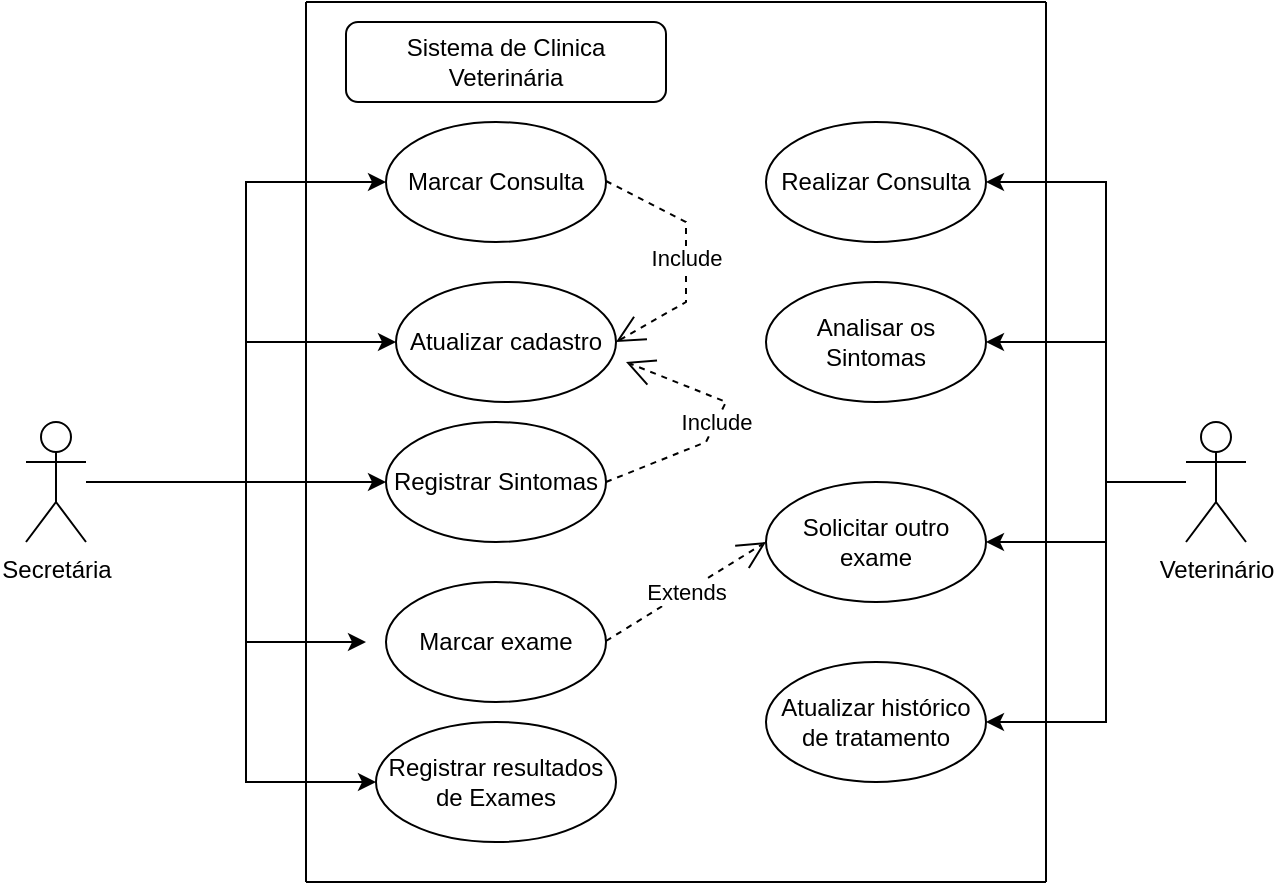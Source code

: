 <mxfile version="24.2.0" type="github">
  <diagram name="Página-1" id="ihW6gbmQV1wjjzIfWGDt">
    <mxGraphModel dx="833" dy="451" grid="1" gridSize="10" guides="1" tooltips="1" connect="1" arrows="1" fold="1" page="1" pageScale="1" pageWidth="827" pageHeight="1169" math="0" shadow="0">
      <root>
        <mxCell id="0" />
        <mxCell id="1" parent="0" />
        <mxCell id="XbyoVAvtVjQKdKrexZeH-23" style="edgeStyle=orthogonalEdgeStyle;rounded=0;orthogonalLoop=1;jettySize=auto;html=1;entryX=0;entryY=0.5;entryDx=0;entryDy=0;" edge="1" parent="1" target="XbyoVAvtVjQKdKrexZeH-8">
          <mxGeometry relative="1" as="geometry">
            <mxPoint x="130" y="270" as="sourcePoint" />
            <Array as="points">
              <mxPoint x="160" y="270" />
              <mxPoint x="210" y="270" />
              <mxPoint x="210" y="120" />
            </Array>
          </mxGeometry>
        </mxCell>
        <mxCell id="XbyoVAvtVjQKdKrexZeH-29" style="edgeStyle=orthogonalEdgeStyle;rounded=0;orthogonalLoop=1;jettySize=auto;html=1;" edge="1" parent="1" target="XbyoVAvtVjQKdKrexZeH-15">
          <mxGeometry relative="1" as="geometry">
            <mxPoint x="160" y="270" as="sourcePoint" />
            <Array as="points">
              <mxPoint x="210" y="270" />
              <mxPoint x="210" y="200" />
            </Array>
          </mxGeometry>
        </mxCell>
        <mxCell id="XbyoVAvtVjQKdKrexZeH-30" style="edgeStyle=orthogonalEdgeStyle;rounded=0;orthogonalLoop=1;jettySize=auto;html=1;entryX=0;entryY=0.5;entryDx=0;entryDy=0;" edge="1" parent="1" target="XbyoVAvtVjQKdKrexZeH-12">
          <mxGeometry relative="1" as="geometry">
            <mxPoint x="150" y="270" as="sourcePoint" />
            <Array as="points">
              <mxPoint x="190" y="270" />
              <mxPoint x="190" y="270" />
            </Array>
          </mxGeometry>
        </mxCell>
        <mxCell id="XbyoVAvtVjQKdKrexZeH-31" style="edgeStyle=orthogonalEdgeStyle;rounded=0;orthogonalLoop=1;jettySize=auto;html=1;entryX=0;entryY=0.5;entryDx=0;entryDy=0;" edge="1" parent="1">
          <mxGeometry relative="1" as="geometry">
            <mxPoint x="140" y="270" as="sourcePoint" />
            <mxPoint x="270" y="350" as="targetPoint" />
            <Array as="points">
              <mxPoint x="150" y="270" />
              <mxPoint x="210" y="270" />
              <mxPoint x="210" y="350" />
            </Array>
          </mxGeometry>
        </mxCell>
        <mxCell id="XbyoVAvtVjQKdKrexZeH-32" style="edgeStyle=orthogonalEdgeStyle;rounded=0;orthogonalLoop=1;jettySize=auto;html=1;entryX=0;entryY=0.5;entryDx=0;entryDy=0;" edge="1" parent="1" target="XbyoVAvtVjQKdKrexZeH-16">
          <mxGeometry relative="1" as="geometry">
            <mxPoint x="140" y="270" as="sourcePoint" />
            <Array as="points">
              <mxPoint x="210" y="270" />
              <mxPoint x="210" y="420" />
            </Array>
          </mxGeometry>
        </mxCell>
        <mxCell id="XbyoVAvtVjQKdKrexZeH-1" value="Secretária" style="shape=umlActor;verticalLabelPosition=bottom;verticalAlign=top;html=1;outlineConnect=0;" vertex="1" parent="1">
          <mxGeometry x="100" y="240" width="30" height="60" as="geometry" />
        </mxCell>
        <mxCell id="XbyoVAvtVjQKdKrexZeH-34" style="edgeStyle=orthogonalEdgeStyle;rounded=0;orthogonalLoop=1;jettySize=auto;html=1;entryX=1;entryY=0.5;entryDx=0;entryDy=0;" edge="1" parent="1" source="XbyoVAvtVjQKdKrexZeH-2" target="XbyoVAvtVjQKdKrexZeH-10">
          <mxGeometry relative="1" as="geometry">
            <Array as="points">
              <mxPoint x="640" y="270" />
              <mxPoint x="640" y="120" />
            </Array>
          </mxGeometry>
        </mxCell>
        <mxCell id="XbyoVAvtVjQKdKrexZeH-35" style="edgeStyle=orthogonalEdgeStyle;rounded=0;orthogonalLoop=1;jettySize=auto;html=1;entryX=1;entryY=0.5;entryDx=0;entryDy=0;" edge="1" parent="1" source="XbyoVAvtVjQKdKrexZeH-2" target="XbyoVAvtVjQKdKrexZeH-17">
          <mxGeometry relative="1" as="geometry">
            <Array as="points">
              <mxPoint x="640" y="270" />
              <mxPoint x="640" y="200" />
            </Array>
          </mxGeometry>
        </mxCell>
        <mxCell id="XbyoVAvtVjQKdKrexZeH-36" style="edgeStyle=orthogonalEdgeStyle;rounded=0;orthogonalLoop=1;jettySize=auto;html=1;entryX=1;entryY=0.5;entryDx=0;entryDy=0;" edge="1" parent="1" source="XbyoVAvtVjQKdKrexZeH-2" target="XbyoVAvtVjQKdKrexZeH-19">
          <mxGeometry relative="1" as="geometry">
            <Array as="points">
              <mxPoint x="640" y="270" />
              <mxPoint x="640" y="300" />
            </Array>
          </mxGeometry>
        </mxCell>
        <mxCell id="XbyoVAvtVjQKdKrexZeH-37" style="edgeStyle=orthogonalEdgeStyle;rounded=0;orthogonalLoop=1;jettySize=auto;html=1;entryX=1;entryY=0.5;entryDx=0;entryDy=0;" edge="1" parent="1" source="XbyoVAvtVjQKdKrexZeH-2" target="XbyoVAvtVjQKdKrexZeH-20">
          <mxGeometry relative="1" as="geometry">
            <Array as="points">
              <mxPoint x="640" y="270" />
              <mxPoint x="640" y="390" />
            </Array>
          </mxGeometry>
        </mxCell>
        <mxCell id="XbyoVAvtVjQKdKrexZeH-2" value="Veterinário" style="shape=umlActor;verticalLabelPosition=bottom;verticalAlign=top;html=1;outlineConnect=0;" vertex="1" parent="1">
          <mxGeometry x="680" y="240" width="30" height="60" as="geometry" />
        </mxCell>
        <mxCell id="XbyoVAvtVjQKdKrexZeH-8" value="Marcar Consulta" style="ellipse;whiteSpace=wrap;html=1;" vertex="1" parent="1">
          <mxGeometry x="280" y="90" width="110" height="60" as="geometry" />
        </mxCell>
        <mxCell id="XbyoVAvtVjQKdKrexZeH-10" value="Realizar Consulta" style="ellipse;whiteSpace=wrap;html=1;" vertex="1" parent="1">
          <mxGeometry x="470" y="90" width="110" height="60" as="geometry" />
        </mxCell>
        <mxCell id="XbyoVAvtVjQKdKrexZeH-12" value="Registrar Sintomas" style="ellipse;whiteSpace=wrap;html=1;" vertex="1" parent="1">
          <mxGeometry x="280" y="240" width="110" height="60" as="geometry" />
        </mxCell>
        <mxCell id="XbyoVAvtVjQKdKrexZeH-13" value="Marcar exame" style="ellipse;whiteSpace=wrap;html=1;" vertex="1" parent="1">
          <mxGeometry x="280" y="320" width="110" height="60" as="geometry" />
        </mxCell>
        <mxCell id="XbyoVAvtVjQKdKrexZeH-15" value="Atualizar cadastro" style="ellipse;whiteSpace=wrap;html=1;" vertex="1" parent="1">
          <mxGeometry x="285" y="170" width="110" height="60" as="geometry" />
        </mxCell>
        <mxCell id="XbyoVAvtVjQKdKrexZeH-16" value="Registrar resultados de Exames" style="ellipse;whiteSpace=wrap;html=1;" vertex="1" parent="1">
          <mxGeometry x="275" y="390" width="120" height="60" as="geometry" />
        </mxCell>
        <mxCell id="XbyoVAvtVjQKdKrexZeH-17" value="Analisar os Sintomas" style="ellipse;whiteSpace=wrap;html=1;" vertex="1" parent="1">
          <mxGeometry x="470" y="170" width="110" height="60" as="geometry" />
        </mxCell>
        <mxCell id="XbyoVAvtVjQKdKrexZeH-19" value="Solicitar outro exame" style="ellipse;whiteSpace=wrap;html=1;" vertex="1" parent="1">
          <mxGeometry x="470" y="270" width="110" height="60" as="geometry" />
        </mxCell>
        <mxCell id="XbyoVAvtVjQKdKrexZeH-20" value="Atualizar histórico de tratamento" style="ellipse;whiteSpace=wrap;html=1;" vertex="1" parent="1">
          <mxGeometry x="470" y="360" width="110" height="60" as="geometry" />
        </mxCell>
        <mxCell id="XbyoVAvtVjQKdKrexZeH-25" value="" style="endArrow=none;html=1;rounded=0;" edge="1" parent="1">
          <mxGeometry width="50" height="50" relative="1" as="geometry">
            <mxPoint x="240" y="470" as="sourcePoint" />
            <mxPoint x="240" y="30" as="targetPoint" />
          </mxGeometry>
        </mxCell>
        <mxCell id="XbyoVAvtVjQKdKrexZeH-26" value="" style="endArrow=none;html=1;rounded=0;" edge="1" parent="1">
          <mxGeometry width="50" height="50" relative="1" as="geometry">
            <mxPoint x="610" y="470" as="sourcePoint" />
            <mxPoint x="610" y="30" as="targetPoint" />
          </mxGeometry>
        </mxCell>
        <mxCell id="XbyoVAvtVjQKdKrexZeH-27" value="" style="endArrow=none;html=1;rounded=0;" edge="1" parent="1">
          <mxGeometry width="50" height="50" relative="1" as="geometry">
            <mxPoint x="610" y="470" as="sourcePoint" />
            <mxPoint x="240" y="470" as="targetPoint" />
          </mxGeometry>
        </mxCell>
        <mxCell id="XbyoVAvtVjQKdKrexZeH-28" value="" style="endArrow=none;html=1;rounded=0;" edge="1" parent="1">
          <mxGeometry width="50" height="50" relative="1" as="geometry">
            <mxPoint x="610" y="30" as="sourcePoint" />
            <mxPoint x="240" y="30" as="targetPoint" />
          </mxGeometry>
        </mxCell>
        <mxCell id="XbyoVAvtVjQKdKrexZeH-39" value="Sistema de Clinica Veterinária" style="rounded=1;whiteSpace=wrap;html=1;" vertex="1" parent="1">
          <mxGeometry x="260" y="40" width="160" height="40" as="geometry" />
        </mxCell>
        <mxCell id="XbyoVAvtVjQKdKrexZeH-40" value="Include" style="endArrow=open;endSize=12;dashed=1;html=1;rounded=0;entryX=1;entryY=0.5;entryDx=0;entryDy=0;" edge="1" parent="1" target="XbyoVAvtVjQKdKrexZeH-15">
          <mxGeometry width="160" relative="1" as="geometry">
            <mxPoint x="390" y="119.5" as="sourcePoint" />
            <mxPoint x="420" y="200" as="targetPoint" />
            <Array as="points">
              <mxPoint x="430" y="140" />
              <mxPoint x="430" y="180" />
            </Array>
          </mxGeometry>
        </mxCell>
        <mxCell id="XbyoVAvtVjQKdKrexZeH-42" value="Extends" style="endArrow=open;endSize=12;dashed=1;html=1;rounded=0;entryX=0;entryY=0.5;entryDx=0;entryDy=0;" edge="1" parent="1" target="XbyoVAvtVjQKdKrexZeH-19">
          <mxGeometry width="160" relative="1" as="geometry">
            <mxPoint x="390" y="349.5" as="sourcePoint" />
            <mxPoint x="550" y="349.5" as="targetPoint" />
          </mxGeometry>
        </mxCell>
        <mxCell id="XbyoVAvtVjQKdKrexZeH-43" value="Include" style="endArrow=open;endSize=12;dashed=1;html=1;rounded=0;exitX=1;exitY=0.5;exitDx=0;exitDy=0;" edge="1" parent="1" source="XbyoVAvtVjQKdKrexZeH-12">
          <mxGeometry width="160" relative="1" as="geometry">
            <mxPoint x="390" y="280" as="sourcePoint" />
            <mxPoint x="400" y="210" as="targetPoint" />
            <Array as="points">
              <mxPoint x="440" y="250" />
              <mxPoint x="450" y="230" />
            </Array>
          </mxGeometry>
        </mxCell>
      </root>
    </mxGraphModel>
  </diagram>
</mxfile>
